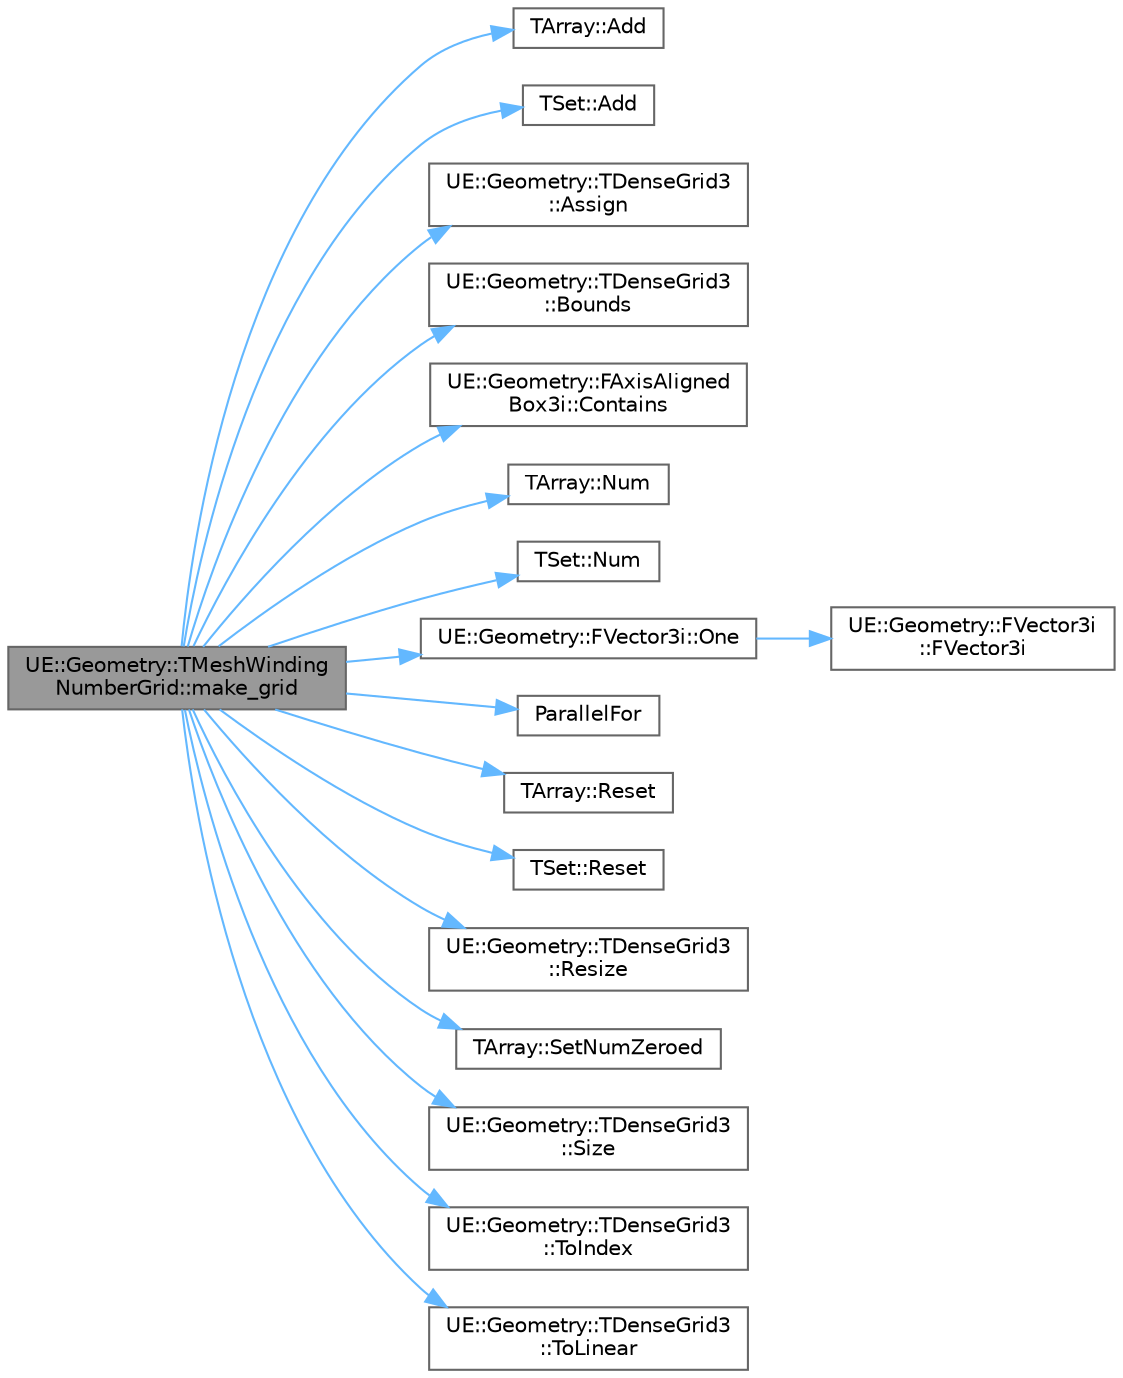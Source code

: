 digraph "UE::Geometry::TMeshWindingNumberGrid::make_grid"
{
 // INTERACTIVE_SVG=YES
 // LATEX_PDF_SIZE
  bgcolor="transparent";
  edge [fontname=Helvetica,fontsize=10,labelfontname=Helvetica,labelfontsize=10];
  node [fontname=Helvetica,fontsize=10,shape=box,height=0.2,width=0.4];
  rankdir="LR";
  Node1 [id="Node000001",label="UE::Geometry::TMeshWinding\lNumberGrid::make_grid",height=0.2,width=0.4,color="gray40", fillcolor="grey60", style="filled", fontcolor="black",tooltip=" "];
  Node1 -> Node2 [id="edge1_Node000001_Node000002",color="steelblue1",style="solid",tooltip=" "];
  Node2 [id="Node000002",label="TArray::Add",height=0.2,width=0.4,color="grey40", fillcolor="white", style="filled",URL="$d4/d52/classTArray.html#a94f6bf2bef04382fc79010abad57d823",tooltip="Adds a new item to the end of the array, possibly reallocating the whole array to fit."];
  Node1 -> Node3 [id="edge2_Node000001_Node000003",color="steelblue1",style="solid",tooltip=" "];
  Node3 [id="Node000003",label="TSet::Add",height=0.2,width=0.4,color="grey40", fillcolor="white", style="filled",URL="$d5/d15/classTSet.html#a05039d1023441fe5b0cc3f3d7476afdc",tooltip="Adds an element to the set."];
  Node1 -> Node4 [id="edge3_Node000001_Node000004",color="steelblue1",style="solid",tooltip=" "];
  Node4 [id="Node000004",label="UE::Geometry::TDenseGrid3\l::Assign",height=0.2,width=0.4,color="grey40", fillcolor="white", style="filled",URL="$d4/dc7/classUE_1_1Geometry_1_1TDenseGrid3.html#abfee00645b6e00217c6613756601c1bb",tooltip=" "];
  Node1 -> Node5 [id="edge4_Node000001_Node000005",color="steelblue1",style="solid",tooltip=" "];
  Node5 [id="Node000005",label="UE::Geometry::TDenseGrid3\l::Bounds",height=0.2,width=0.4,color="grey40", fillcolor="white", style="filled",URL="$d4/dc7/classUE_1_1Geometry_1_1TDenseGrid3.html#af6eea14373e377f9cc208c21c32718ae",tooltip=" "];
  Node1 -> Node6 [id="edge5_Node000001_Node000006",color="steelblue1",style="solid",tooltip=" "];
  Node6 [id="Node000006",label="UE::Geometry::FAxisAligned\lBox3i::Contains",height=0.2,width=0.4,color="grey40", fillcolor="white", style="filled",URL="$db/d9f/structUE_1_1Geometry_1_1FAxisAlignedBox3i.html#af4b231c39e411eefb6ea15b81f552f04",tooltip=" "];
  Node1 -> Node7 [id="edge6_Node000001_Node000007",color="steelblue1",style="solid",tooltip=" "];
  Node7 [id="Node000007",label="TArray::Num",height=0.2,width=0.4,color="grey40", fillcolor="white", style="filled",URL="$d4/d52/classTArray.html#adcbf9ca48677a9c0c3830cd862dd40d8",tooltip="Returns number of elements in array."];
  Node1 -> Node8 [id="edge7_Node000001_Node000008",color="steelblue1",style="solid",tooltip=" "];
  Node8 [id="Node000008",label="TSet::Num",height=0.2,width=0.4,color="grey40", fillcolor="white", style="filled",URL="$d5/d15/classTSet.html#a1467586642ab0c99a42be762487875e3",tooltip=" "];
  Node1 -> Node9 [id="edge8_Node000001_Node000009",color="steelblue1",style="solid",tooltip=" "];
  Node9 [id="Node000009",label="UE::Geometry::FVector3i::One",height=0.2,width=0.4,color="grey40", fillcolor="white", style="filled",URL="$db/ddd/structUE_1_1Geometry_1_1FVector3i.html#a0b4d7dc816bff8f3aa5f62ae5fcd1898",tooltip=" "];
  Node9 -> Node10 [id="edge9_Node000009_Node000010",color="steelblue1",style="solid",tooltip=" "];
  Node10 [id="Node000010",label="UE::Geometry::FVector3i\l::FVector3i",height=0.2,width=0.4,color="grey40", fillcolor="white", style="filled",URL="$db/ddd/structUE_1_1Geometry_1_1FVector3i.html#af25b444fe0440e36f2ee87855c24e067",tooltip=" "];
  Node1 -> Node11 [id="edge10_Node000001_Node000011",color="steelblue1",style="solid",tooltip=" "];
  Node11 [id="Node000011",label="ParallelFor",height=0.2,width=0.4,color="grey40", fillcolor="white", style="filled",URL="$d2/da1/ParallelFor_8h.html#a68b625089b9c041b662a1605dbef98f0",tooltip="General purpose parallel for that uses the taskgraph."];
  Node1 -> Node12 [id="edge11_Node000001_Node000012",color="steelblue1",style="solid",tooltip=" "];
  Node12 [id="Node000012",label="TArray::Reset",height=0.2,width=0.4,color="grey40", fillcolor="white", style="filled",URL="$d4/d52/classTArray.html#a246ab624b720b01fd83764700aab8cf9",tooltip="Same as empty, but doesn't change memory allocations, unless the new size is larger than the current ..."];
  Node1 -> Node13 [id="edge12_Node000001_Node000013",color="steelblue1",style="solid",tooltip=" "];
  Node13 [id="Node000013",label="TSet::Reset",height=0.2,width=0.4,color="grey40", fillcolor="white", style="filled",URL="$d5/d15/classTSet.html#ace85939a5820b4917bbf85e56b4c8a7e",tooltip="Efficiently empties out the set but preserves all allocations and capacities."];
  Node1 -> Node14 [id="edge13_Node000001_Node000014",color="steelblue1",style="solid",tooltip=" "];
  Node14 [id="Node000014",label="UE::Geometry::TDenseGrid3\l::Resize",height=0.2,width=0.4,color="grey40", fillcolor="white", style="filled",URL="$d4/dc7/classUE_1_1Geometry_1_1TDenseGrid3.html#acc8878e11d6df820218273f6b0fa9c8f",tooltip=" "];
  Node1 -> Node15 [id="edge14_Node000001_Node000015",color="steelblue1",style="solid",tooltip=" "];
  Node15 [id="Node000015",label="TArray::SetNumZeroed",height=0.2,width=0.4,color="grey40", fillcolor="white", style="filled",URL="$d4/d52/classTArray.html#aa8b0ab747139cf02306b55e5f64caf47",tooltip="Resizes array to given number of elements, optionally shrinking it."];
  Node1 -> Node16 [id="edge15_Node000001_Node000016",color="steelblue1",style="solid",tooltip=" "];
  Node16 [id="Node000016",label="UE::Geometry::TDenseGrid3\l::Size",height=0.2,width=0.4,color="grey40", fillcolor="white", style="filled",URL="$d4/dc7/classUE_1_1Geometry_1_1TDenseGrid3.html#af4f4eb8ac5c8c80fde005c86b1fe8cbe",tooltip=" "];
  Node1 -> Node17 [id="edge16_Node000001_Node000017",color="steelblue1",style="solid",tooltip=" "];
  Node17 [id="Node000017",label="UE::Geometry::TDenseGrid3\l::ToIndex",height=0.2,width=0.4,color="grey40", fillcolor="white", style="filled",URL="$d4/dc7/classUE_1_1Geometry_1_1TDenseGrid3.html#ac762c413555edd8dc01ade4ac91d40b9",tooltip=" "];
  Node1 -> Node18 [id="edge17_Node000001_Node000018",color="steelblue1",style="solid",tooltip=" "];
  Node18 [id="Node000018",label="UE::Geometry::TDenseGrid3\l::ToLinear",height=0.2,width=0.4,color="grey40", fillcolor="white", style="filled",URL="$d4/dc7/classUE_1_1Geometry_1_1TDenseGrid3.html#a980c44a67f7eb3212246f2358925ed1a",tooltip=" "];
}
